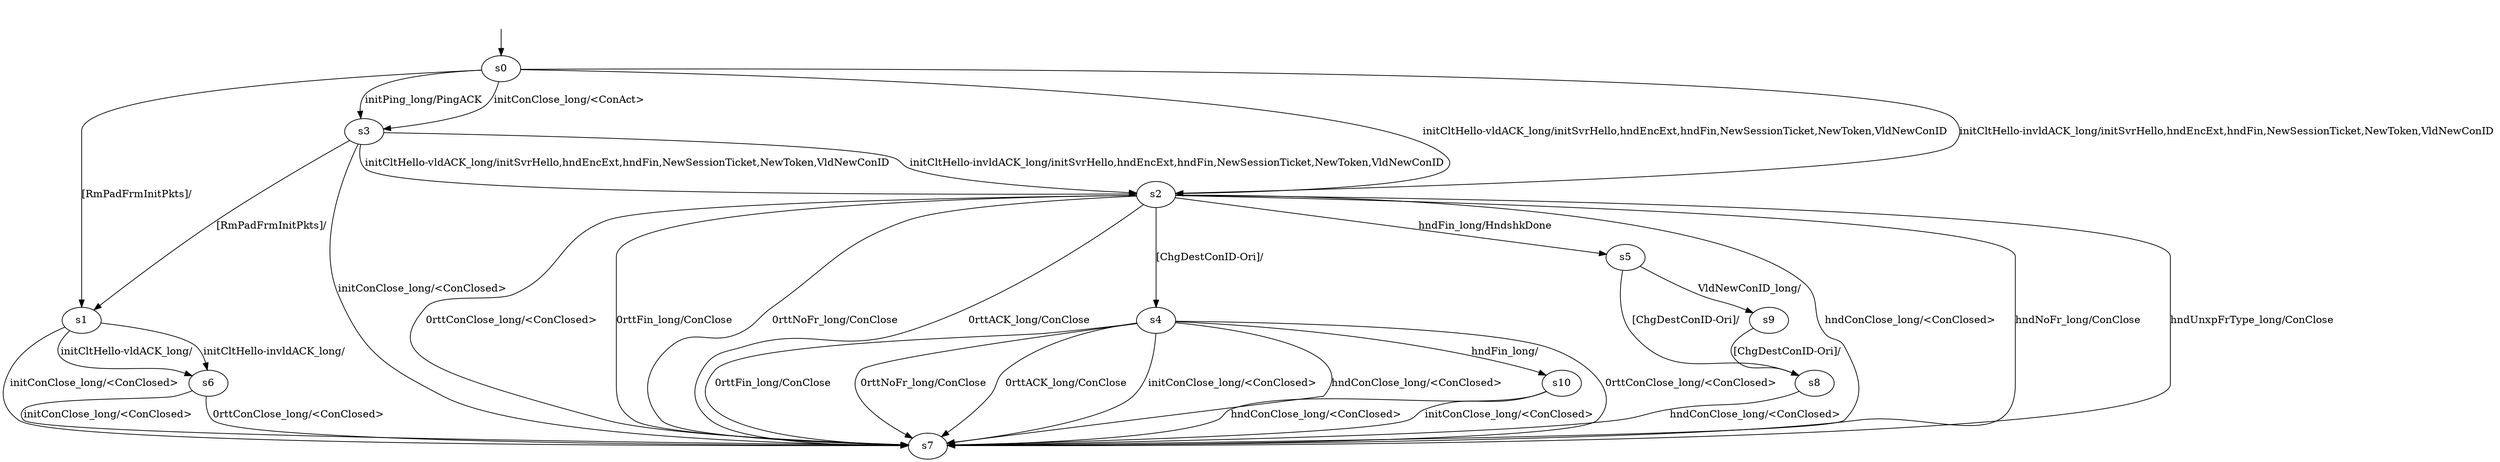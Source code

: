 digraph "../results/picoquicModels/picoquic-PSK-l-0/learnedModel" {
s0 [label=s0];
s1 [label=s1];
s2 [label=s2];
s3 [label=s3];
s4 [label=s4];
s5 [label=s5];
s6 [label=s6];
s7 [label=s7];
s8 [label=s8];
s9 [label=s9];
s10 [label=s10];
s0 -> s3  [label="initPing_long/PingACK "];
s0 -> s3  [label="initConClose_long/<ConAct> "];
s0 -> s2  [label="initCltHello-vldACK_long/initSvrHello,hndEncExt,hndFin,NewSessionTicket,NewToken,VldNewConID "];
s0 -> s2  [label="initCltHello-invldACK_long/initSvrHello,hndEncExt,hndFin,NewSessionTicket,NewToken,VldNewConID "];
s0 -> s1  [label="[RmPadFrmInitPkts]/ "];
s1 -> s7  [label="initConClose_long/<ConClosed> "];
s1 -> s6  [label="initCltHello-vldACK_long/ "];
s1 -> s6  [label="initCltHello-invldACK_long/ "];
s2 -> s5  [label="hndFin_long/HndshkDone "];
s2 -> s7  [label="hndConClose_long/<ConClosed> "];
s2 -> s7  [label="hndNoFr_long/ConClose "];
s2 -> s7  [label="hndUnxpFrType_long/ConClose "];
s2 -> s7  [label="0rttConClose_long/<ConClosed> "];
s2 -> s7  [label="0rttFin_long/ConClose "];
s2 -> s7  [label="0rttNoFr_long/ConClose "];
s2 -> s7  [label="0rttACK_long/ConClose "];
s2 -> s4  [label="[ChgDestConID-Ori]/ "];
s3 -> s7  [label="initConClose_long/<ConClosed> "];
s3 -> s2  [label="initCltHello-vldACK_long/initSvrHello,hndEncExt,hndFin,NewSessionTicket,NewToken,VldNewConID "];
s3 -> s2  [label="initCltHello-invldACK_long/initSvrHello,hndEncExt,hndFin,NewSessionTicket,NewToken,VldNewConID "];
s3 -> s1  [label="[RmPadFrmInitPkts]/ "];
s4 -> s7  [label="initConClose_long/<ConClosed> "];
s4 -> s10  [label="hndFin_long/ "];
s4 -> s7  [label="hndConClose_long/<ConClosed> "];
s4 -> s7  [label="0rttConClose_long/<ConClosed> "];
s4 -> s7  [label="0rttFin_long/ConClose "];
s4 -> s7  [label="0rttNoFr_long/ConClose "];
s4 -> s7  [label="0rttACK_long/ConClose "];
s5 -> s9  [label="VldNewConID_long/ "];
s5 -> s8  [label="[ChgDestConID-Ori]/ "];
s6 -> s7  [label="initConClose_long/<ConClosed> "];
s6 -> s7  [label="0rttConClose_long/<ConClosed> "];
s8 -> s7  [label="hndConClose_long/<ConClosed> "];
s9 -> s8  [label="[ChgDestConID-Ori]/ "];
s10 -> s7  [label="initConClose_long/<ConClosed> "];
s10 -> s7  [label="hndConClose_long/<ConClosed> "];
__start0 [label="", shape=none];
__start0 -> s0  [label=""];
}
